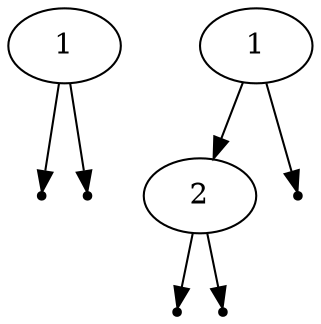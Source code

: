digraph g
{ 
A_0x5575c94696d0 [label=<1>]
A_null_0 [shape=point]
A_0x5575c94696d0->A_null_0
A_null_1 [shape=point]
A_0x5575c94696d0->A_null_1
B_0x5575c94696f0 [label=<1>]
B_0x5575c9469710 [label=<2>]
B_null_2 [shape=point]
B_0x5575c9469710->B_null_2
B_null_3 [shape=point]
B_0x5575c9469710->B_null_3
B_0x5575c94696f0->B_0x5575c9469710
B_null_4 [shape=point]
B_0x5575c94696f0->B_null_4
}
